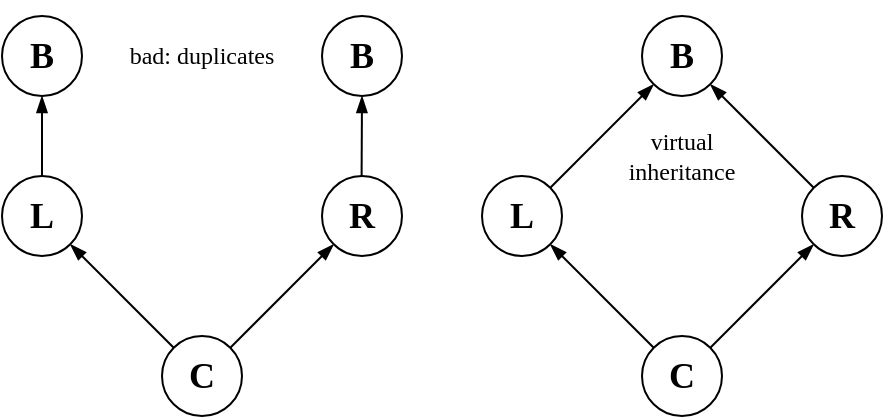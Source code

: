 <mxfile version="24.1.0" type="device">
  <diagram name="Страница — 1" id="_aCnPmvRguw5KRzww16j">
    <mxGraphModel dx="574" dy="312" grid="0" gridSize="10" guides="1" tooltips="1" connect="1" arrows="1" fold="1" page="1" pageScale="1" pageWidth="827" pageHeight="1169" math="0" shadow="0">
      <root>
        <mxCell id="0" />
        <mxCell id="1" parent="0" />
        <mxCell id="YbrBsDZqiG78RAEyyc2A-1" value="&lt;b&gt;&lt;font style=&quot;font-size: 18px;&quot; face=&quot;Verdana&quot;&gt;B&lt;/font&gt;&lt;/b&gt;" style="ellipse;whiteSpace=wrap;html=1;" vertex="1" parent="1">
          <mxGeometry x="80" y="200" width="40" height="40" as="geometry" />
        </mxCell>
        <mxCell id="YbrBsDZqiG78RAEyyc2A-3" value="&lt;b&gt;&lt;font style=&quot;font-size: 18px;&quot; face=&quot;Verdana&quot;&gt;L&lt;/font&gt;&lt;/b&gt;" style="ellipse;whiteSpace=wrap;html=1;" vertex="1" parent="1">
          <mxGeometry x="80" y="280" width="40" height="40" as="geometry" />
        </mxCell>
        <mxCell id="YbrBsDZqiG78RAEyyc2A-4" value="&lt;b&gt;&lt;font style=&quot;font-size: 18px;&quot; face=&quot;Verdana&quot;&gt;R&lt;/font&gt;&lt;/b&gt;" style="ellipse;whiteSpace=wrap;html=1;" vertex="1" parent="1">
          <mxGeometry x="240" y="280" width="40" height="40" as="geometry" />
        </mxCell>
        <mxCell id="YbrBsDZqiG78RAEyyc2A-5" value="&lt;b&gt;&lt;font style=&quot;font-size: 18px;&quot; face=&quot;Verdana&quot;&gt;C&lt;/font&gt;&lt;/b&gt;" style="ellipse;whiteSpace=wrap;html=1;" vertex="1" parent="1">
          <mxGeometry x="160" y="360" width="40" height="40" as="geometry" />
        </mxCell>
        <mxCell id="YbrBsDZqiG78RAEyyc2A-6" value="" style="endArrow=blockThin;html=1;rounded=0;exitX=0.5;exitY=0;exitDx=0;exitDy=0;entryX=0.5;entryY=1;entryDx=0;entryDy=0;endFill=1;" edge="1" parent="1" source="YbrBsDZqiG78RAEyyc2A-3" target="YbrBsDZqiG78RAEyyc2A-1">
          <mxGeometry width="50" height="50" relative="1" as="geometry">
            <mxPoint x="130" y="280" as="sourcePoint" />
            <mxPoint x="180" y="230" as="targetPoint" />
          </mxGeometry>
        </mxCell>
        <mxCell id="YbrBsDZqiG78RAEyyc2A-7" value="" style="endArrow=blockThin;html=1;rounded=0;exitX=0.5;exitY=0;exitDx=0;exitDy=0;entryX=0.5;entryY=1;entryDx=0;entryDy=0;endFill=1;" edge="1" parent="1" source="YbrBsDZqiG78RAEyyc2A-2">
          <mxGeometry width="50" height="50" relative="1" as="geometry">
            <mxPoint x="259.8" y="280" as="sourcePoint" />
            <mxPoint x="259.8" y="220" as="targetPoint" />
          </mxGeometry>
        </mxCell>
        <mxCell id="YbrBsDZqiG78RAEyyc2A-8" value="" style="endArrow=blockThin;html=1;rounded=0;exitX=0;exitY=0;exitDx=0;exitDy=0;entryX=1;entryY=1;entryDx=0;entryDy=0;endFill=1;" edge="1" parent="1" source="YbrBsDZqiG78RAEyyc2A-5" target="YbrBsDZqiG78RAEyyc2A-3">
          <mxGeometry width="50" height="50" relative="1" as="geometry">
            <mxPoint x="120" y="300" as="sourcePoint" />
            <mxPoint x="120" y="240" as="targetPoint" />
          </mxGeometry>
        </mxCell>
        <mxCell id="YbrBsDZqiG78RAEyyc2A-9" value="" style="endArrow=blockThin;html=1;rounded=0;exitX=1;exitY=0;exitDx=0;exitDy=0;entryX=0;entryY=1;entryDx=0;entryDy=0;endFill=1;" edge="1" parent="1" source="YbrBsDZqiG78RAEyyc2A-5" target="YbrBsDZqiG78RAEyyc2A-4">
          <mxGeometry width="50" height="50" relative="1" as="geometry">
            <mxPoint x="130" y="310" as="sourcePoint" />
            <mxPoint x="130" y="250" as="targetPoint" />
          </mxGeometry>
        </mxCell>
        <mxCell id="YbrBsDZqiG78RAEyyc2A-10" value="&lt;b&gt;&lt;font style=&quot;font-size: 18px;&quot; face=&quot;Verdana&quot;&gt;B&lt;/font&gt;&lt;/b&gt;" style="ellipse;whiteSpace=wrap;html=1;" vertex="1" parent="1">
          <mxGeometry x="400" y="200" width="40" height="40" as="geometry" />
        </mxCell>
        <mxCell id="YbrBsDZqiG78RAEyyc2A-12" value="&lt;b&gt;&lt;font style=&quot;font-size: 18px;&quot; face=&quot;Verdana&quot;&gt;L&lt;/font&gt;&lt;/b&gt;" style="ellipse;whiteSpace=wrap;html=1;" vertex="1" parent="1">
          <mxGeometry x="320" y="280" width="40" height="40" as="geometry" />
        </mxCell>
        <mxCell id="YbrBsDZqiG78RAEyyc2A-13" value="&lt;b&gt;&lt;font style=&quot;font-size: 18px;&quot; face=&quot;Verdana&quot;&gt;R&lt;/font&gt;&lt;/b&gt;" style="ellipse;whiteSpace=wrap;html=1;" vertex="1" parent="1">
          <mxGeometry x="480" y="280" width="40" height="40" as="geometry" />
        </mxCell>
        <mxCell id="YbrBsDZqiG78RAEyyc2A-14" value="&lt;b&gt;&lt;font style=&quot;font-size: 18px;&quot; face=&quot;Verdana&quot;&gt;C&lt;/font&gt;&lt;/b&gt;" style="ellipse;whiteSpace=wrap;html=1;" vertex="1" parent="1">
          <mxGeometry x="400" y="360" width="40" height="40" as="geometry" />
        </mxCell>
        <mxCell id="YbrBsDZqiG78RAEyyc2A-15" value="" style="endArrow=blockThin;html=1;rounded=0;exitX=1;exitY=0;exitDx=0;exitDy=0;entryX=0;entryY=1;entryDx=0;entryDy=0;endFill=1;" edge="1" parent="1" source="YbrBsDZqiG78RAEyyc2A-12" target="YbrBsDZqiG78RAEyyc2A-10">
          <mxGeometry width="50" height="50" relative="1" as="geometry">
            <mxPoint x="370" y="280" as="sourcePoint" />
            <mxPoint x="420" y="230" as="targetPoint" />
          </mxGeometry>
        </mxCell>
        <mxCell id="YbrBsDZqiG78RAEyyc2A-16" value="" style="endArrow=blockThin;html=1;rounded=0;exitX=0;exitY=0;exitDx=0;exitDy=0;entryX=1;entryY=1;entryDx=0;entryDy=0;endFill=1;" edge="1" parent="1" source="YbrBsDZqiG78RAEyyc2A-13" target="YbrBsDZqiG78RAEyyc2A-10">
          <mxGeometry width="50" height="50" relative="1" as="geometry">
            <mxPoint x="499.8" y="280" as="sourcePoint" />
            <mxPoint x="499.8" y="220" as="targetPoint" />
          </mxGeometry>
        </mxCell>
        <mxCell id="YbrBsDZqiG78RAEyyc2A-17" value="" style="endArrow=blockThin;html=1;rounded=0;exitX=0;exitY=0;exitDx=0;exitDy=0;entryX=1;entryY=1;entryDx=0;entryDy=0;endFill=1;" edge="1" parent="1" source="YbrBsDZqiG78RAEyyc2A-14" target="YbrBsDZqiG78RAEyyc2A-12">
          <mxGeometry width="50" height="50" relative="1" as="geometry">
            <mxPoint x="360" y="300" as="sourcePoint" />
            <mxPoint x="360" y="240" as="targetPoint" />
          </mxGeometry>
        </mxCell>
        <mxCell id="YbrBsDZqiG78RAEyyc2A-18" value="" style="endArrow=blockThin;html=1;rounded=0;exitX=1;exitY=0;exitDx=0;exitDy=0;entryX=0;entryY=1;entryDx=0;entryDy=0;endFill=1;" edge="1" parent="1" source="YbrBsDZqiG78RAEyyc2A-14" target="YbrBsDZqiG78RAEyyc2A-13">
          <mxGeometry width="50" height="50" relative="1" as="geometry">
            <mxPoint x="370" y="310" as="sourcePoint" />
            <mxPoint x="370" y="250" as="targetPoint" />
          </mxGeometry>
        </mxCell>
        <mxCell id="YbrBsDZqiG78RAEyyc2A-19" value="&lt;font face=&quot;Verdana&quot;&gt;bad: duplicates&lt;/font&gt;" style="text;html=1;align=center;verticalAlign=middle;whiteSpace=wrap;rounded=0;" vertex="1" parent="1">
          <mxGeometry x="120" y="200" width="120" height="40" as="geometry" />
        </mxCell>
        <mxCell id="YbrBsDZqiG78RAEyyc2A-21" value="&lt;font face=&quot;Verdana&quot;&gt;virtual&lt;/font&gt;&lt;div&gt;&lt;font face=&quot;Verdana&quot;&gt;inheritance&lt;/font&gt;&lt;/div&gt;" style="text;html=1;align=center;verticalAlign=middle;whiteSpace=wrap;rounded=0;" vertex="1" parent="1">
          <mxGeometry x="360" y="240" width="120" height="60" as="geometry" />
        </mxCell>
        <mxCell id="YbrBsDZqiG78RAEyyc2A-23" value="" style="endArrow=blockThin;html=1;rounded=0;exitX=0.5;exitY=0;exitDx=0;exitDy=0;entryX=0.5;entryY=1;entryDx=0;entryDy=0;endFill=1;" edge="1" parent="1" target="YbrBsDZqiG78RAEyyc2A-2">
          <mxGeometry width="50" height="50" relative="1" as="geometry">
            <mxPoint x="259.8" y="280" as="sourcePoint" />
            <mxPoint x="259.8" y="220" as="targetPoint" />
          </mxGeometry>
        </mxCell>
        <mxCell id="YbrBsDZqiG78RAEyyc2A-2" value="&lt;b&gt;&lt;font style=&quot;font-size: 18px;&quot; face=&quot;Verdana&quot;&gt;B&lt;/font&gt;&lt;/b&gt;" style="ellipse;whiteSpace=wrap;html=1;" vertex="1" parent="1">
          <mxGeometry x="240" y="200" width="40" height="40" as="geometry" />
        </mxCell>
      </root>
    </mxGraphModel>
  </diagram>
</mxfile>
